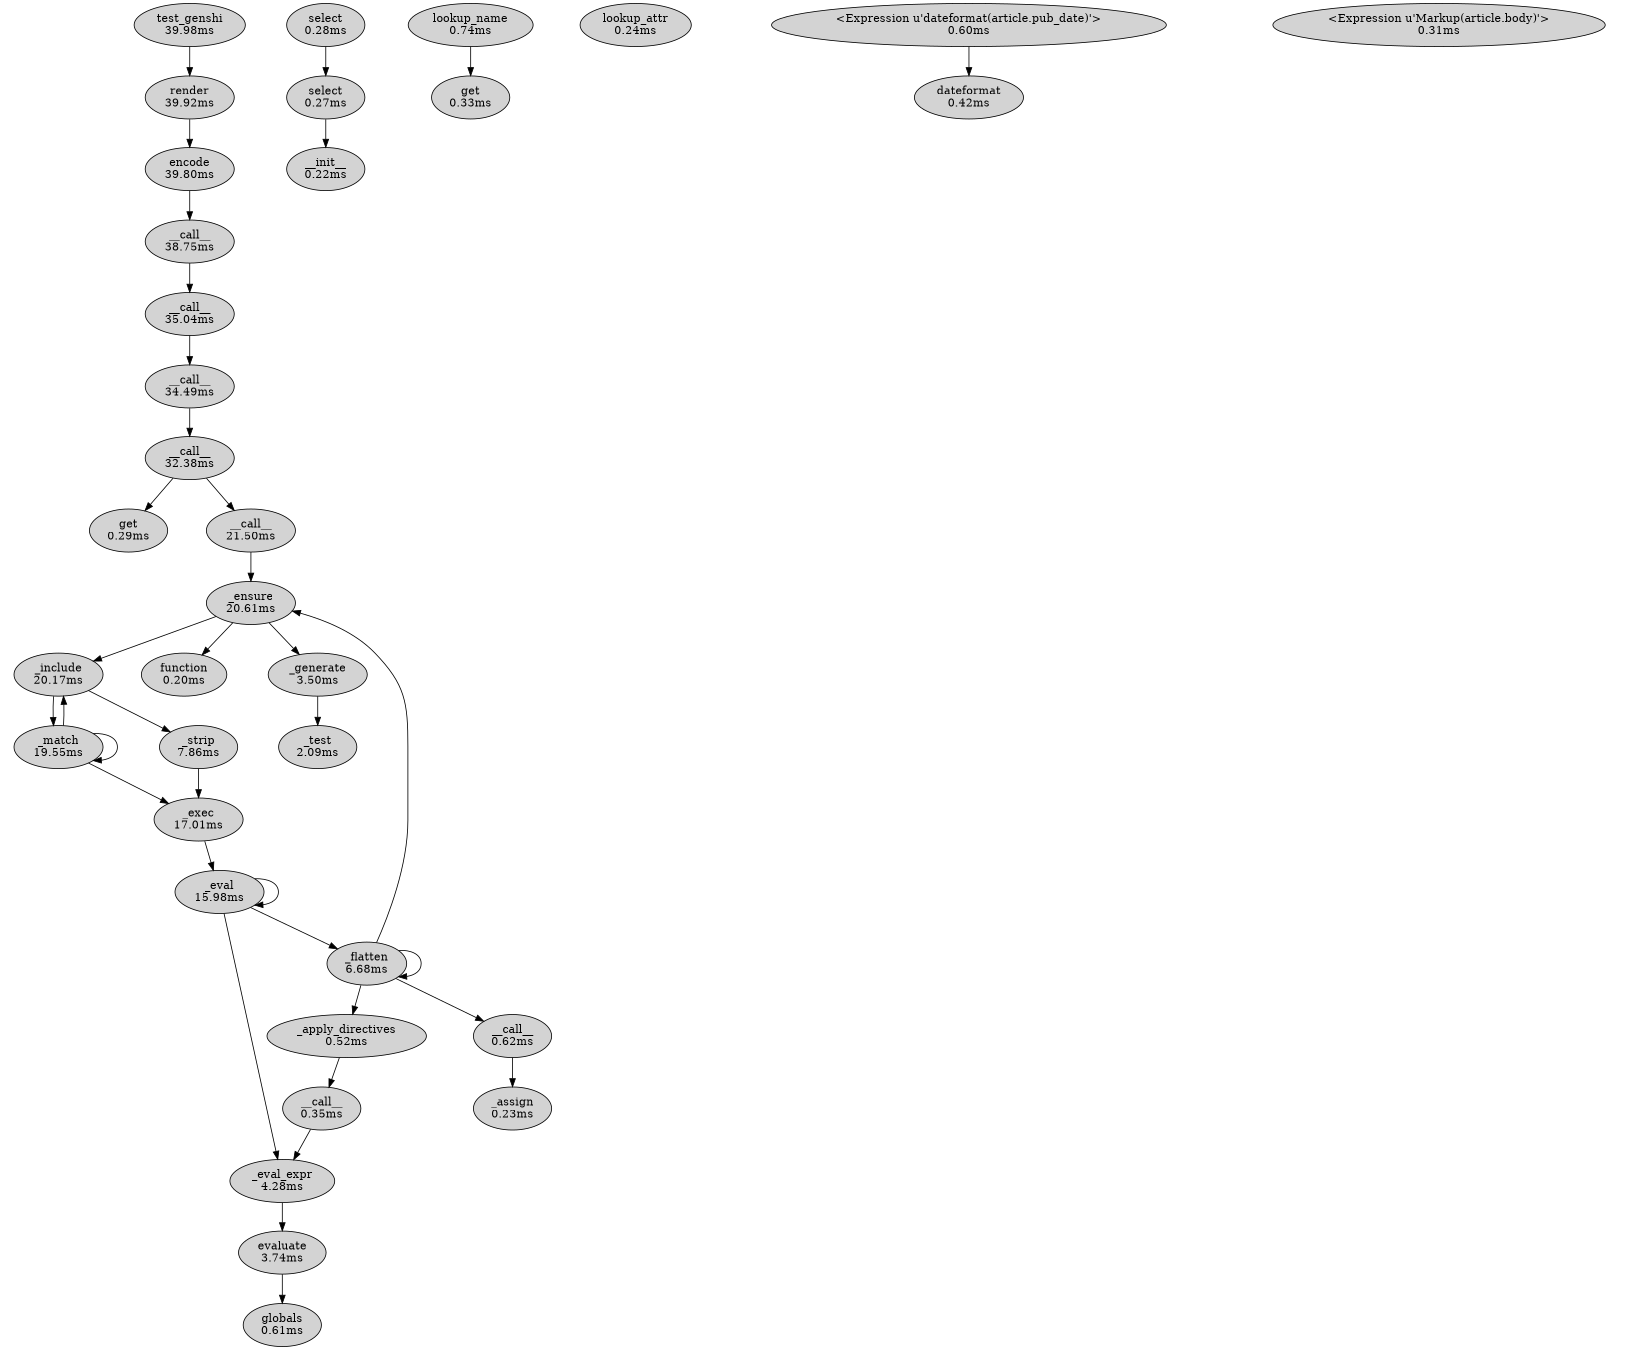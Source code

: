 digraph prof {
	size="11,9"; ratio = fill;
	node [style=filled];
	"test_genshi rwbench.py:86" [label="test_genshi\n39.98ms"]
	"test_genshi rwbench.py:86" -> "render genshi/core.py:152"
	"render genshi/core.py:152" [label="render\n39.92ms"]
	"render genshi/core.py:152" -> "encode /Users/mitsuhiko/Development/genshi/genshi/output.py:33"
	"select genshi/core.py:181" [label="select\n0.27ms"]
	"select genshi/core.py:181" -> "__init__ /Users/mitsuhiko/Development/genshi/genshi/path.py:85"
	"_ensure genshi/core.py:261" [label="_ensure\n20.61ms"]
	"_ensure genshi/core.py:261" -> "_include /Users/mitsuhiko/Development/genshi/genshi/template/base.py:563"
	"_ensure genshi/core.py:261" -> "function /Users/mitsuhiko/Development/genshi/genshi/template/directives.py:299"
	"_ensure genshi/core.py:261" -> "_generate /Users/mitsuhiko/Development/genshi/genshi/path.py:132"
	"get genshi/core.py:386" [label="get\n0.29ms"]
	"get /Users/mitsuhiko/Development/genshi/genshi/template/base.py:216" [label="get\n0.33ms"]
	"_apply_directives /Users/mitsuhiko/Development/genshi/genshi/template/base.py:261" [label="_apply_directives\n0.52ms"]
	"_apply_directives /Users/mitsuhiko/Development/genshi/genshi/template/base.py:261" -> "__call__ /Users/mitsuhiko/Development/genshi/genshi/template/directives.py:410"
	"_eval_expr /Users/mitsuhiko/Development/genshi/genshi/template/base.py:275" [label="_eval_expr\n4.28ms"]
	"_eval_expr /Users/mitsuhiko/Development/genshi/genshi/template/base.py:275" -> "evaluate /Users/mitsuhiko/Development/genshi/genshi/template/eval.py:175"
	"_eval /Users/mitsuhiko/Development/genshi/genshi/template/base.py:489" [label="_eval\n15.98ms"]
	"_eval /Users/mitsuhiko/Development/genshi/genshi/template/base.py:489" -> "_flatten /Users/mitsuhiko/Development/genshi/genshi/template/base.py:549"
	"_eval /Users/mitsuhiko/Development/genshi/genshi/template/base.py:489" -> "_eval /Users/mitsuhiko/Development/genshi/genshi/template/base.py:489"
	"_eval /Users/mitsuhiko/Development/genshi/genshi/template/base.py:489" -> "_eval_expr /Users/mitsuhiko/Development/genshi/genshi/template/base.py:275"
	"_exec /Users/mitsuhiko/Development/genshi/genshi/template/base.py:541" [label="_exec\n17.01ms"]
	"_exec /Users/mitsuhiko/Development/genshi/genshi/template/base.py:541" -> "_eval /Users/mitsuhiko/Development/genshi/genshi/template/base.py:489"
	"_flatten /Users/mitsuhiko/Development/genshi/genshi/template/base.py:549" [label="_flatten\n6.68ms"]
	"_flatten /Users/mitsuhiko/Development/genshi/genshi/template/base.py:549" -> "_apply_directives /Users/mitsuhiko/Development/genshi/genshi/template/base.py:261"
	"_flatten /Users/mitsuhiko/Development/genshi/genshi/template/base.py:549" -> "_flatten /Users/mitsuhiko/Development/genshi/genshi/template/base.py:549"
	"_flatten /Users/mitsuhiko/Development/genshi/genshi/template/base.py:549" -> "__call__ /Users/mitsuhiko/Development/genshi/genshi/template/directives.py:369"
	"_flatten /Users/mitsuhiko/Development/genshi/genshi/template/base.py:549" -> "_ensure genshi/core.py:261"
	"_include /Users/mitsuhiko/Development/genshi/genshi/template/base.py:563" [label="_include\n20.17ms"]
	"_include /Users/mitsuhiko/Development/genshi/genshi/template/base.py:563" -> "_match /Users/mitsuhiko/Development/genshi/genshi/template/markup.py:224"
	"_include /Users/mitsuhiko/Development/genshi/genshi/template/base.py:563" -> "_strip /Users/mitsuhiko/Development/genshi/genshi/template/markup.py:232"
	"_strip /Users/mitsuhiko/Development/genshi/genshi/template/markup.py:232" [label="_strip\n7.86ms"]
	"_strip /Users/mitsuhiko/Development/genshi/genshi/template/markup.py:232" -> "_exec /Users/mitsuhiko/Development/genshi/genshi/template/base.py:541"
	"select /Users/mitsuhiko/Development/genshi/genshi/template/markup.py:286" [label="select\n0.28ms"]
	"select /Users/mitsuhiko/Development/genshi/genshi/template/markup.py:286" -> "select genshi/core.py:181"
	"_match /Users/mitsuhiko/Development/genshi/genshi/template/markup.py:224" [label="_match\n19.55ms"]
	"_match /Users/mitsuhiko/Development/genshi/genshi/template/markup.py:224" -> "_include /Users/mitsuhiko/Development/genshi/genshi/template/base.py:563"
	"_match /Users/mitsuhiko/Development/genshi/genshi/template/markup.py:224" -> "_exec /Users/mitsuhiko/Development/genshi/genshi/template/base.py:541"
	"_match /Users/mitsuhiko/Development/genshi/genshi/template/markup.py:224" -> "_match /Users/mitsuhiko/Development/genshi/genshi/template/markup.py:224"
	"evaluate /Users/mitsuhiko/Development/genshi/genshi/template/eval.py:175" [label="evaluate\n3.74ms"]
	"evaluate /Users/mitsuhiko/Development/genshi/genshi/template/eval.py:175" -> "globals /Users/mitsuhiko/Development/genshi/genshi/template/eval.py:289"
	"globals /Users/mitsuhiko/Development/genshi/genshi/template/eval.py:289" [label="globals\n0.61ms"]
	"lookup_name /Users/mitsuhiko/Development/genshi/genshi/template/eval.py:303" [label="lookup_name\n0.74ms"]
	"lookup_name /Users/mitsuhiko/Development/genshi/genshi/template/eval.py:303" -> "get /Users/mitsuhiko/Development/genshi/genshi/template/base.py:216"
	"lookup_attr /Users/mitsuhiko/Development/genshi/genshi/template/eval.py:313" [label="lookup_attr\n0.24ms"]
	"_assign /Users/mitsuhiko/Development/genshi/genshi/template/directives.py:133" [label="_assign\n0.23ms"]
	"function /Users/mitsuhiko/Development/genshi/genshi/template/directives.py:299" [label="function\n0.20ms"]
	"__call__ /Users/mitsuhiko/Development/genshi/genshi/template/directives.py:369" [label="__call__\n0.62ms"]
	"__call__ /Users/mitsuhiko/Development/genshi/genshi/template/directives.py:369" -> "_assign /Users/mitsuhiko/Development/genshi/genshi/template/directives.py:133"
	"__call__ /Users/mitsuhiko/Development/genshi/genshi/template/directives.py:410" [label="__call__\n0.35ms"]
	"__call__ /Users/mitsuhiko/Development/genshi/genshi/template/directives.py:410" -> "_eval_expr /Users/mitsuhiko/Development/genshi/genshi/template/base.py:275"
	"__init__ /Users/mitsuhiko/Development/genshi/genshi/path.py:85" [label="__init__\n0.22ms"]
	"_generate /Users/mitsuhiko/Development/genshi/genshi/path.py:132" [label="_generate\n3.50ms"]
	"_generate /Users/mitsuhiko/Development/genshi/genshi/path.py:132" -> "_test /Users/mitsuhiko/Development/genshi/genshi/path.py:188"
	"_test /Users/mitsuhiko/Development/genshi/genshi/path.py:188" [label="_test\n2.09ms"]
	"dateformat /Users/mitsuhiko/Development/jinja2/examples/rwbench/rwbench.py:26" [label="dateformat\n0.42ms"]
	"<Expression u'dateformat(article.pub_date)'> /Users/mitsuhiko/Development/jinja2/examples/rwbench/genshi/index.html:14" [label="<Expression u'dateformat(article.pub_date)'>\n0.60ms"]
	"<Expression u'dateformat(article.pub_date)'> /Users/mitsuhiko/Development/jinja2/examples/rwbench/genshi/index.html:14" -> "dateformat /Users/mitsuhiko/Development/jinja2/examples/rwbench/rwbench.py:26"
	"<Expression u'Markup(article.body)'> /Users/mitsuhiko/Development/jinja2/examples/rwbench/genshi/index.html:15" [label="<Expression u'Markup(article.body)'>\n0.31ms"]
	"__call__ /Users/mitsuhiko/Development/genshi/genshi/output.py:681" [label="__call__\n32.38ms"]
	"__call__ /Users/mitsuhiko/Development/genshi/genshi/output.py:681" -> "get genshi/core.py:386"
	"__call__ /Users/mitsuhiko/Development/genshi/genshi/output.py:681" -> "__call__ /Users/mitsuhiko/Development/genshi/genshi/output.py:525"
	"__call__ /Users/mitsuhiko/Development/genshi/genshi/output.py:746" [label="__call__\n35.04ms"]
	"__call__ /Users/mitsuhiko/Development/genshi/genshi/output.py:746" -> "__call__ /Users/mitsuhiko/Development/genshi/genshi/output.py:568"
	"encode /Users/mitsuhiko/Development/genshi/genshi/output.py:33" [label="encode\n39.80ms"]
	"encode /Users/mitsuhiko/Development/genshi/genshi/output.py:33" -> "__call__ /Users/mitsuhiko/Development/genshi/genshi/output.py:416"
	"__call__ /Users/mitsuhiko/Development/genshi/genshi/output.py:416" [label="__call__\n38.75ms"]
	"__call__ /Users/mitsuhiko/Development/genshi/genshi/output.py:416" -> "__call__ /Users/mitsuhiko/Development/genshi/genshi/output.py:746"
	"__call__ /Users/mitsuhiko/Development/genshi/genshi/output.py:525" [label="__call__\n21.50ms"]
	"__call__ /Users/mitsuhiko/Development/genshi/genshi/output.py:525" -> "_ensure genshi/core.py:261"
	"__call__ /Users/mitsuhiko/Development/genshi/genshi/output.py:568" [label="__call__\n34.49ms"]
	"__call__ /Users/mitsuhiko/Development/genshi/genshi/output.py:568" -> "__call__ /Users/mitsuhiko/Development/genshi/genshi/output.py:681"
}
